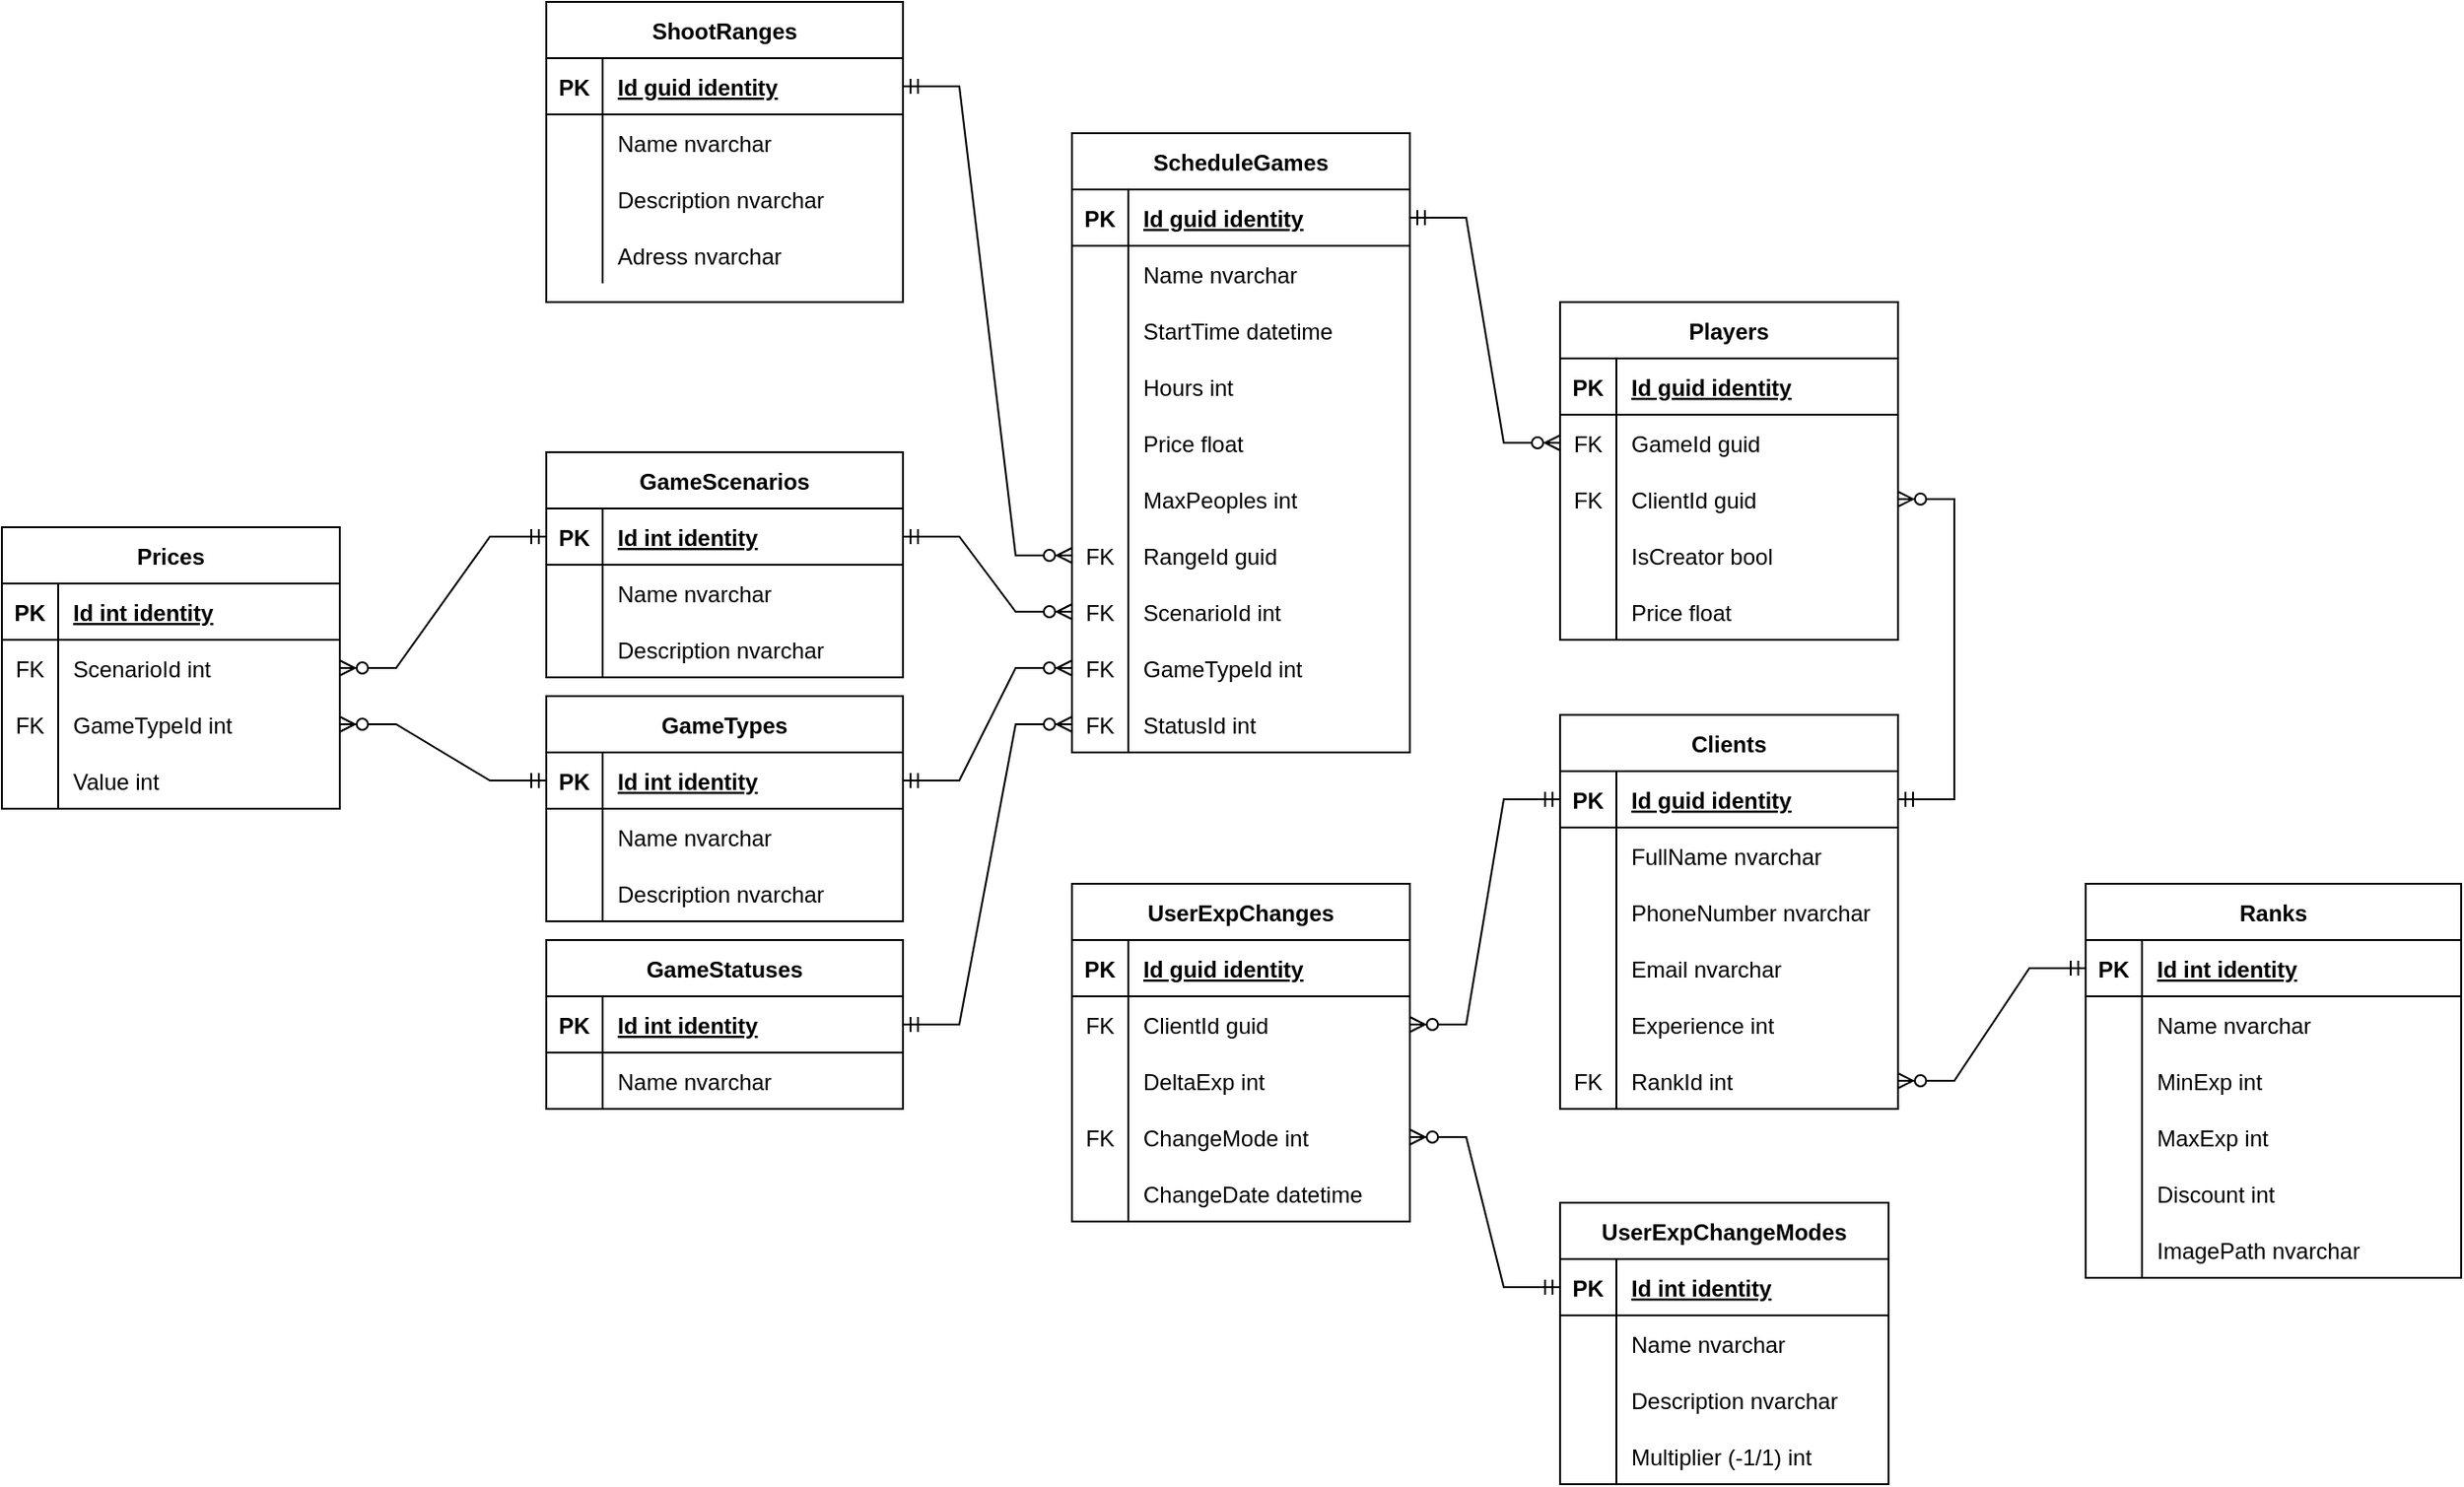 <mxfile version="20.7.4" type="device"><diagram id="R2lEEEUBdFMjLlhIrx00" name="Page-1"><mxGraphModel dx="1874" dy="503" grid="1" gridSize="10" guides="1" tooltips="1" connect="1" arrows="1" fold="1" page="1" pageScale="1" pageWidth="850" pageHeight="1100" math="0" shadow="0" extFonts="Permanent Marker^https://fonts.googleapis.com/css?family=Permanent+Marker"><root><mxCell id="0"/><mxCell id="1" parent="0"/><mxCell id="C-vyLk0tnHw3VtMMgP7b-23" value="ShootRanges" style="shape=table;startSize=30;container=1;collapsible=1;childLayout=tableLayout;fixedRows=1;rowLines=0;fontStyle=1;align=center;resizeLast=1;" parent="1" vertex="1"><mxGeometry x="-280" y="250" width="190" height="160" as="geometry"/></mxCell><mxCell id="C-vyLk0tnHw3VtMMgP7b-24" value="" style="shape=partialRectangle;collapsible=0;dropTarget=0;pointerEvents=0;fillColor=none;points=[[0,0.5],[1,0.5]];portConstraint=eastwest;top=0;left=0;right=0;bottom=1;" parent="C-vyLk0tnHw3VtMMgP7b-23" vertex="1"><mxGeometry y="30" width="190" height="30" as="geometry"/></mxCell><mxCell id="C-vyLk0tnHw3VtMMgP7b-25" value="PK" style="shape=partialRectangle;overflow=hidden;connectable=0;fillColor=none;top=0;left=0;bottom=0;right=0;fontStyle=1;" parent="C-vyLk0tnHw3VtMMgP7b-24" vertex="1"><mxGeometry width="30" height="30" as="geometry"><mxRectangle width="30" height="30" as="alternateBounds"/></mxGeometry></mxCell><mxCell id="C-vyLk0tnHw3VtMMgP7b-26" value="Id guid identity" style="shape=partialRectangle;overflow=hidden;connectable=0;fillColor=none;top=0;left=0;bottom=0;right=0;align=left;spacingLeft=6;fontStyle=5;" parent="C-vyLk0tnHw3VtMMgP7b-24" vertex="1"><mxGeometry x="30" width="160" height="30" as="geometry"><mxRectangle width="160" height="30" as="alternateBounds"/></mxGeometry></mxCell><mxCell id="C-vyLk0tnHw3VtMMgP7b-27" value="" style="shape=partialRectangle;collapsible=0;dropTarget=0;pointerEvents=0;fillColor=none;points=[[0,0.5],[1,0.5]];portConstraint=eastwest;top=0;left=0;right=0;bottom=0;" parent="C-vyLk0tnHw3VtMMgP7b-23" vertex="1"><mxGeometry y="60" width="190" height="30" as="geometry"/></mxCell><mxCell id="C-vyLk0tnHw3VtMMgP7b-28" value="" style="shape=partialRectangle;overflow=hidden;connectable=0;fillColor=none;top=0;left=0;bottom=0;right=0;" parent="C-vyLk0tnHw3VtMMgP7b-27" vertex="1"><mxGeometry width="30" height="30" as="geometry"><mxRectangle width="30" height="30" as="alternateBounds"/></mxGeometry></mxCell><mxCell id="C-vyLk0tnHw3VtMMgP7b-29" value="Name nvarchar" style="shape=partialRectangle;overflow=hidden;connectable=0;fillColor=none;top=0;left=0;bottom=0;right=0;align=left;spacingLeft=6;" parent="C-vyLk0tnHw3VtMMgP7b-27" vertex="1"><mxGeometry x="30" width="160" height="30" as="geometry"><mxRectangle width="160" height="30" as="alternateBounds"/></mxGeometry></mxCell><mxCell id="J1g8HtCoTDKcdCgr_iQi-102" value="" style="shape=partialRectangle;collapsible=0;dropTarget=0;pointerEvents=0;fillColor=none;points=[[0,0.5],[1,0.5]];portConstraint=eastwest;top=0;left=0;right=0;bottom=0;" parent="C-vyLk0tnHw3VtMMgP7b-23" vertex="1"><mxGeometry y="90" width="190" height="30" as="geometry"/></mxCell><mxCell id="J1g8HtCoTDKcdCgr_iQi-103" value="" style="shape=partialRectangle;overflow=hidden;connectable=0;fillColor=none;top=0;left=0;bottom=0;right=0;" parent="J1g8HtCoTDKcdCgr_iQi-102" vertex="1"><mxGeometry width="30" height="30" as="geometry"><mxRectangle width="30" height="30" as="alternateBounds"/></mxGeometry></mxCell><mxCell id="J1g8HtCoTDKcdCgr_iQi-104" value="Description nvarchar" style="shape=partialRectangle;overflow=hidden;connectable=0;fillColor=none;top=0;left=0;bottom=0;right=0;align=left;spacingLeft=6;" parent="J1g8HtCoTDKcdCgr_iQi-102" vertex="1"><mxGeometry x="30" width="160" height="30" as="geometry"><mxRectangle width="160" height="30" as="alternateBounds"/></mxGeometry></mxCell><mxCell id="wQDrHLu1GT8xE89UVd8l-1" value="" style="shape=partialRectangle;collapsible=0;dropTarget=0;pointerEvents=0;fillColor=none;points=[[0,0.5],[1,0.5]];portConstraint=eastwest;top=0;left=0;right=0;bottom=0;" parent="C-vyLk0tnHw3VtMMgP7b-23" vertex="1"><mxGeometry y="120" width="190" height="30" as="geometry"/></mxCell><mxCell id="wQDrHLu1GT8xE89UVd8l-2" value="" style="shape=partialRectangle;overflow=hidden;connectable=0;fillColor=none;top=0;left=0;bottom=0;right=0;" parent="wQDrHLu1GT8xE89UVd8l-1" vertex="1"><mxGeometry width="30" height="30" as="geometry"><mxRectangle width="30" height="30" as="alternateBounds"/></mxGeometry></mxCell><mxCell id="wQDrHLu1GT8xE89UVd8l-3" value="Adress nvarchar" style="shape=partialRectangle;overflow=hidden;connectable=0;fillColor=none;top=0;left=0;bottom=0;right=0;align=left;spacingLeft=6;" parent="wQDrHLu1GT8xE89UVd8l-1" vertex="1"><mxGeometry x="30" width="160" height="30" as="geometry"><mxRectangle width="160" height="30" as="alternateBounds"/></mxGeometry></mxCell><mxCell id="wQDrHLu1GT8xE89UVd8l-7" value="Clients" style="shape=table;startSize=30;container=1;collapsible=1;childLayout=tableLayout;fixedRows=1;rowLines=0;fontStyle=1;align=center;resizeLast=1;" parent="1" vertex="1"><mxGeometry x="260" y="630" width="180" height="210" as="geometry"/></mxCell><mxCell id="wQDrHLu1GT8xE89UVd8l-8" value="" style="shape=tableRow;horizontal=0;startSize=0;swimlaneHead=0;swimlaneBody=0;fillColor=none;collapsible=0;dropTarget=0;points=[[0,0.5],[1,0.5]];portConstraint=eastwest;top=0;left=0;right=0;bottom=1;" parent="wQDrHLu1GT8xE89UVd8l-7" vertex="1"><mxGeometry y="30" width="180" height="30" as="geometry"/></mxCell><mxCell id="wQDrHLu1GT8xE89UVd8l-9" value="PK" style="shape=partialRectangle;connectable=0;fillColor=none;top=0;left=0;bottom=0;right=0;fontStyle=1;overflow=hidden;" parent="wQDrHLu1GT8xE89UVd8l-8" vertex="1"><mxGeometry width="30" height="30" as="geometry"><mxRectangle width="30" height="30" as="alternateBounds"/></mxGeometry></mxCell><mxCell id="wQDrHLu1GT8xE89UVd8l-10" value="Id guid identity" style="shape=partialRectangle;connectable=0;fillColor=none;top=0;left=0;bottom=0;right=0;align=left;spacingLeft=6;fontStyle=5;overflow=hidden;" parent="wQDrHLu1GT8xE89UVd8l-8" vertex="1"><mxGeometry x="30" width="150" height="30" as="geometry"><mxRectangle width="150" height="30" as="alternateBounds"/></mxGeometry></mxCell><mxCell id="586gdZxbblw-acQjFou1-5" value="" style="shape=tableRow;horizontal=0;startSize=0;swimlaneHead=0;swimlaneBody=0;fillColor=none;collapsible=0;dropTarget=0;points=[[0,0.5],[1,0.5]];portConstraint=eastwest;top=0;left=0;right=0;bottom=0;" parent="wQDrHLu1GT8xE89UVd8l-7" vertex="1"><mxGeometry y="60" width="180" height="30" as="geometry"/></mxCell><mxCell id="586gdZxbblw-acQjFou1-6" value="" style="shape=partialRectangle;connectable=0;fillColor=none;top=0;left=0;bottom=0;right=0;editable=1;overflow=hidden;" parent="586gdZxbblw-acQjFou1-5" vertex="1"><mxGeometry width="30" height="30" as="geometry"><mxRectangle width="30" height="30" as="alternateBounds"/></mxGeometry></mxCell><mxCell id="586gdZxbblw-acQjFou1-7" value="FullName nvarchar" style="shape=partialRectangle;connectable=0;fillColor=none;top=0;left=0;bottom=0;right=0;align=left;spacingLeft=6;overflow=hidden;" parent="586gdZxbblw-acQjFou1-5" vertex="1"><mxGeometry x="30" width="150" height="30" as="geometry"><mxRectangle width="150" height="30" as="alternateBounds"/></mxGeometry></mxCell><mxCell id="wQDrHLu1GT8xE89UVd8l-14" value="" style="shape=tableRow;horizontal=0;startSize=0;swimlaneHead=0;swimlaneBody=0;fillColor=none;collapsible=0;dropTarget=0;points=[[0,0.5],[1,0.5]];portConstraint=eastwest;top=0;left=0;right=0;bottom=0;" parent="wQDrHLu1GT8xE89UVd8l-7" vertex="1"><mxGeometry y="90" width="180" height="30" as="geometry"/></mxCell><mxCell id="wQDrHLu1GT8xE89UVd8l-15" value="" style="shape=partialRectangle;connectable=0;fillColor=none;top=0;left=0;bottom=0;right=0;editable=1;overflow=hidden;" parent="wQDrHLu1GT8xE89UVd8l-14" vertex="1"><mxGeometry width="30" height="30" as="geometry"><mxRectangle width="30" height="30" as="alternateBounds"/></mxGeometry></mxCell><mxCell id="wQDrHLu1GT8xE89UVd8l-16" value="PhoneNumber nvarchar" style="shape=partialRectangle;connectable=0;fillColor=none;top=0;left=0;bottom=0;right=0;align=left;spacingLeft=6;overflow=hidden;" parent="wQDrHLu1GT8xE89UVd8l-14" vertex="1"><mxGeometry x="30" width="150" height="30" as="geometry"><mxRectangle width="150" height="30" as="alternateBounds"/></mxGeometry></mxCell><mxCell id="wQDrHLu1GT8xE89UVd8l-23" value="" style="shape=tableRow;horizontal=0;startSize=0;swimlaneHead=0;swimlaneBody=0;fillColor=none;collapsible=0;dropTarget=0;points=[[0,0.5],[1,0.5]];portConstraint=eastwest;top=0;left=0;right=0;bottom=0;" parent="wQDrHLu1GT8xE89UVd8l-7" vertex="1"><mxGeometry y="120" width="180" height="30" as="geometry"/></mxCell><mxCell id="wQDrHLu1GT8xE89UVd8l-24" value="" style="shape=partialRectangle;connectable=0;fillColor=none;top=0;left=0;bottom=0;right=0;editable=1;overflow=hidden;" parent="wQDrHLu1GT8xE89UVd8l-23" vertex="1"><mxGeometry width="30" height="30" as="geometry"><mxRectangle width="30" height="30" as="alternateBounds"/></mxGeometry></mxCell><mxCell id="wQDrHLu1GT8xE89UVd8l-25" value="Email nvarchar" style="shape=partialRectangle;connectable=0;fillColor=none;top=0;left=0;bottom=0;right=0;align=left;spacingLeft=6;overflow=hidden;" parent="wQDrHLu1GT8xE89UVd8l-23" vertex="1"><mxGeometry x="30" width="150" height="30" as="geometry"><mxRectangle width="150" height="30" as="alternateBounds"/></mxGeometry></mxCell><mxCell id="wQDrHLu1GT8xE89UVd8l-43" value="" style="shape=tableRow;horizontal=0;startSize=0;swimlaneHead=0;swimlaneBody=0;fillColor=none;collapsible=0;dropTarget=0;points=[[0,0.5],[1,0.5]];portConstraint=eastwest;top=0;left=0;right=0;bottom=0;" parent="wQDrHLu1GT8xE89UVd8l-7" vertex="1"><mxGeometry y="150" width="180" height="30" as="geometry"/></mxCell><mxCell id="wQDrHLu1GT8xE89UVd8l-44" value="" style="shape=partialRectangle;connectable=0;fillColor=none;top=0;left=0;bottom=0;right=0;editable=1;overflow=hidden;" parent="wQDrHLu1GT8xE89UVd8l-43" vertex="1"><mxGeometry width="30" height="30" as="geometry"><mxRectangle width="30" height="30" as="alternateBounds"/></mxGeometry></mxCell><mxCell id="wQDrHLu1GT8xE89UVd8l-45" value="Experience int" style="shape=partialRectangle;connectable=0;fillColor=none;top=0;left=0;bottom=0;right=0;align=left;spacingLeft=6;overflow=hidden;" parent="wQDrHLu1GT8xE89UVd8l-43" vertex="1"><mxGeometry x="30" width="150" height="30" as="geometry"><mxRectangle width="150" height="30" as="alternateBounds"/></mxGeometry></mxCell><mxCell id="wQDrHLu1GT8xE89UVd8l-20" value="" style="shape=tableRow;horizontal=0;startSize=0;swimlaneHead=0;swimlaneBody=0;fillColor=none;collapsible=0;dropTarget=0;points=[[0,0.5],[1,0.5]];portConstraint=eastwest;top=0;left=0;right=0;bottom=0;" parent="wQDrHLu1GT8xE89UVd8l-7" vertex="1"><mxGeometry y="180" width="180" height="30" as="geometry"/></mxCell><mxCell id="wQDrHLu1GT8xE89UVd8l-21" value="FK" style="shape=partialRectangle;connectable=0;fillColor=none;top=0;left=0;bottom=0;right=0;editable=1;overflow=hidden;" parent="wQDrHLu1GT8xE89UVd8l-20" vertex="1"><mxGeometry width="30" height="30" as="geometry"><mxRectangle width="30" height="30" as="alternateBounds"/></mxGeometry></mxCell><mxCell id="wQDrHLu1GT8xE89UVd8l-22" value="RankId int " style="shape=partialRectangle;connectable=0;fillColor=none;top=0;left=0;bottom=0;right=0;align=left;spacingLeft=6;overflow=hidden;" parent="wQDrHLu1GT8xE89UVd8l-20" vertex="1"><mxGeometry x="30" width="150" height="30" as="geometry"><mxRectangle width="150" height="30" as="alternateBounds"/></mxGeometry></mxCell><mxCell id="wQDrHLu1GT8xE89UVd8l-26" value="Ranks" style="shape=table;startSize=30;container=1;collapsible=1;childLayout=tableLayout;fixedRows=1;rowLines=0;fontStyle=1;align=center;resizeLast=1;" parent="1" vertex="1"><mxGeometry x="540" y="720" width="200" height="210" as="geometry"/></mxCell><mxCell id="wQDrHLu1GT8xE89UVd8l-27" value="" style="shape=tableRow;horizontal=0;startSize=0;swimlaneHead=0;swimlaneBody=0;fillColor=none;collapsible=0;dropTarget=0;points=[[0,0.5],[1,0.5]];portConstraint=eastwest;top=0;left=0;right=0;bottom=1;" parent="wQDrHLu1GT8xE89UVd8l-26" vertex="1"><mxGeometry y="30" width="200" height="30" as="geometry"/></mxCell><mxCell id="wQDrHLu1GT8xE89UVd8l-28" value="PK" style="shape=partialRectangle;connectable=0;fillColor=none;top=0;left=0;bottom=0;right=0;fontStyle=1;overflow=hidden;" parent="wQDrHLu1GT8xE89UVd8l-27" vertex="1"><mxGeometry width="30" height="30" as="geometry"><mxRectangle width="30" height="30" as="alternateBounds"/></mxGeometry></mxCell><mxCell id="wQDrHLu1GT8xE89UVd8l-29" value="Id int identity" style="shape=partialRectangle;connectable=0;fillColor=none;top=0;left=0;bottom=0;right=0;align=left;spacingLeft=6;fontStyle=5;overflow=hidden;" parent="wQDrHLu1GT8xE89UVd8l-27" vertex="1"><mxGeometry x="30" width="170" height="30" as="geometry"><mxRectangle width="170" height="30" as="alternateBounds"/></mxGeometry></mxCell><mxCell id="wQDrHLu1GT8xE89UVd8l-30" value="" style="shape=tableRow;horizontal=0;startSize=0;swimlaneHead=0;swimlaneBody=0;fillColor=none;collapsible=0;dropTarget=0;points=[[0,0.5],[1,0.5]];portConstraint=eastwest;top=0;left=0;right=0;bottom=0;" parent="wQDrHLu1GT8xE89UVd8l-26" vertex="1"><mxGeometry y="60" width="200" height="30" as="geometry"/></mxCell><mxCell id="wQDrHLu1GT8xE89UVd8l-31" value="" style="shape=partialRectangle;connectable=0;fillColor=none;top=0;left=0;bottom=0;right=0;editable=1;overflow=hidden;" parent="wQDrHLu1GT8xE89UVd8l-30" vertex="1"><mxGeometry width="30" height="30" as="geometry"><mxRectangle width="30" height="30" as="alternateBounds"/></mxGeometry></mxCell><mxCell id="wQDrHLu1GT8xE89UVd8l-32" value="Name nvarchar" style="shape=partialRectangle;connectable=0;fillColor=none;top=0;left=0;bottom=0;right=0;align=left;spacingLeft=6;overflow=hidden;" parent="wQDrHLu1GT8xE89UVd8l-30" vertex="1"><mxGeometry x="30" width="170" height="30" as="geometry"><mxRectangle width="170" height="30" as="alternateBounds"/></mxGeometry></mxCell><mxCell id="wQDrHLu1GT8xE89UVd8l-33" value="" style="shape=tableRow;horizontal=0;startSize=0;swimlaneHead=0;swimlaneBody=0;fillColor=none;collapsible=0;dropTarget=0;points=[[0,0.5],[1,0.5]];portConstraint=eastwest;top=0;left=0;right=0;bottom=0;" parent="wQDrHLu1GT8xE89UVd8l-26" vertex="1"><mxGeometry y="90" width="200" height="30" as="geometry"/></mxCell><mxCell id="wQDrHLu1GT8xE89UVd8l-34" value="" style="shape=partialRectangle;connectable=0;fillColor=none;top=0;left=0;bottom=0;right=0;editable=1;overflow=hidden;" parent="wQDrHLu1GT8xE89UVd8l-33" vertex="1"><mxGeometry width="30" height="30" as="geometry"><mxRectangle width="30" height="30" as="alternateBounds"/></mxGeometry></mxCell><mxCell id="wQDrHLu1GT8xE89UVd8l-35" value="MinExp int" style="shape=partialRectangle;connectable=0;fillColor=none;top=0;left=0;bottom=0;right=0;align=left;spacingLeft=6;overflow=hidden;" parent="wQDrHLu1GT8xE89UVd8l-33" vertex="1"><mxGeometry x="30" width="170" height="30" as="geometry"><mxRectangle width="170" height="30" as="alternateBounds"/></mxGeometry></mxCell><mxCell id="wQDrHLu1GT8xE89UVd8l-36" value="" style="shape=tableRow;horizontal=0;startSize=0;swimlaneHead=0;swimlaneBody=0;fillColor=none;collapsible=0;dropTarget=0;points=[[0,0.5],[1,0.5]];portConstraint=eastwest;top=0;left=0;right=0;bottom=0;" parent="wQDrHLu1GT8xE89UVd8l-26" vertex="1"><mxGeometry y="120" width="200" height="30" as="geometry"/></mxCell><mxCell id="wQDrHLu1GT8xE89UVd8l-37" value="" style="shape=partialRectangle;connectable=0;fillColor=none;top=0;left=0;bottom=0;right=0;editable=1;overflow=hidden;" parent="wQDrHLu1GT8xE89UVd8l-36" vertex="1"><mxGeometry width="30" height="30" as="geometry"><mxRectangle width="30" height="30" as="alternateBounds"/></mxGeometry></mxCell><mxCell id="wQDrHLu1GT8xE89UVd8l-38" value="MaxExp int" style="shape=partialRectangle;connectable=0;fillColor=none;top=0;left=0;bottom=0;right=0;align=left;spacingLeft=6;overflow=hidden;" parent="wQDrHLu1GT8xE89UVd8l-36" vertex="1"><mxGeometry x="30" width="170" height="30" as="geometry"><mxRectangle width="170" height="30" as="alternateBounds"/></mxGeometry></mxCell><mxCell id="wQDrHLu1GT8xE89UVd8l-39" value="" style="shape=tableRow;horizontal=0;startSize=0;swimlaneHead=0;swimlaneBody=0;fillColor=none;collapsible=0;dropTarget=0;points=[[0,0.5],[1,0.5]];portConstraint=eastwest;top=0;left=0;right=0;bottom=0;" parent="wQDrHLu1GT8xE89UVd8l-26" vertex="1"><mxGeometry y="150" width="200" height="30" as="geometry"/></mxCell><mxCell id="wQDrHLu1GT8xE89UVd8l-40" value="" style="shape=partialRectangle;connectable=0;fillColor=none;top=0;left=0;bottom=0;right=0;editable=1;overflow=hidden;" parent="wQDrHLu1GT8xE89UVd8l-39" vertex="1"><mxGeometry width="30" height="30" as="geometry"><mxRectangle width="30" height="30" as="alternateBounds"/></mxGeometry></mxCell><mxCell id="wQDrHLu1GT8xE89UVd8l-41" value="Discount int" style="shape=partialRectangle;connectable=0;fillColor=none;top=0;left=0;bottom=0;right=0;align=left;spacingLeft=6;overflow=hidden;" parent="wQDrHLu1GT8xE89UVd8l-39" vertex="1"><mxGeometry x="30" width="170" height="30" as="geometry"><mxRectangle width="170" height="30" as="alternateBounds"/></mxGeometry></mxCell><mxCell id="wQDrHLu1GT8xE89UVd8l-46" value="" style="shape=tableRow;horizontal=0;startSize=0;swimlaneHead=0;swimlaneBody=0;fillColor=none;collapsible=0;dropTarget=0;points=[[0,0.5],[1,0.5]];portConstraint=eastwest;top=0;left=0;right=0;bottom=0;" parent="wQDrHLu1GT8xE89UVd8l-26" vertex="1"><mxGeometry y="180" width="200" height="30" as="geometry"/></mxCell><mxCell id="wQDrHLu1GT8xE89UVd8l-47" value="" style="shape=partialRectangle;connectable=0;fillColor=none;top=0;left=0;bottom=0;right=0;editable=1;overflow=hidden;" parent="wQDrHLu1GT8xE89UVd8l-46" vertex="1"><mxGeometry width="30" height="30" as="geometry"><mxRectangle width="30" height="30" as="alternateBounds"/></mxGeometry></mxCell><mxCell id="wQDrHLu1GT8xE89UVd8l-48" value="ImagePath nvarchar" style="shape=partialRectangle;connectable=0;fillColor=none;top=0;left=0;bottom=0;right=0;align=left;spacingLeft=6;overflow=hidden;" parent="wQDrHLu1GT8xE89UVd8l-46" vertex="1"><mxGeometry x="30" width="170" height="30" as="geometry"><mxRectangle width="170" height="30" as="alternateBounds"/></mxGeometry></mxCell><mxCell id="wQDrHLu1GT8xE89UVd8l-42" value="" style="edgeStyle=entityRelationEdgeStyle;fontSize=12;html=1;endArrow=ERzeroToMany;startArrow=ERmandOne;rounded=0;entryX=1;entryY=0.5;entryDx=0;entryDy=0;exitX=0;exitY=0.5;exitDx=0;exitDy=0;" parent="1" source="wQDrHLu1GT8xE89UVd8l-27" target="wQDrHLu1GT8xE89UVd8l-20" edge="1"><mxGeometry width="100" height="100" relative="1" as="geometry"><mxPoint x="380" y="980" as="sourcePoint"/><mxPoint x="480" y="880" as="targetPoint"/></mxGeometry></mxCell><mxCell id="wQDrHLu1GT8xE89UVd8l-62" value="UserExpChanges" style="shape=table;startSize=30;container=1;collapsible=1;childLayout=tableLayout;fixedRows=1;rowLines=0;fontStyle=1;align=center;resizeLast=1;" parent="1" vertex="1"><mxGeometry y="720" width="180" height="180" as="geometry"/></mxCell><mxCell id="wQDrHLu1GT8xE89UVd8l-63" value="" style="shape=tableRow;horizontal=0;startSize=0;swimlaneHead=0;swimlaneBody=0;fillColor=none;collapsible=0;dropTarget=0;points=[[0,0.5],[1,0.5]];portConstraint=eastwest;top=0;left=0;right=0;bottom=1;" parent="wQDrHLu1GT8xE89UVd8l-62" vertex="1"><mxGeometry y="30" width="180" height="30" as="geometry"/></mxCell><mxCell id="wQDrHLu1GT8xE89UVd8l-64" value="PK" style="shape=partialRectangle;connectable=0;fillColor=none;top=0;left=0;bottom=0;right=0;fontStyle=1;overflow=hidden;" parent="wQDrHLu1GT8xE89UVd8l-63" vertex="1"><mxGeometry width="30" height="30" as="geometry"><mxRectangle width="30" height="30" as="alternateBounds"/></mxGeometry></mxCell><mxCell id="wQDrHLu1GT8xE89UVd8l-65" value="Id guid identity" style="shape=partialRectangle;connectable=0;fillColor=none;top=0;left=0;bottom=0;right=0;align=left;spacingLeft=6;fontStyle=5;overflow=hidden;" parent="wQDrHLu1GT8xE89UVd8l-63" vertex="1"><mxGeometry x="30" width="150" height="30" as="geometry"><mxRectangle width="150" height="30" as="alternateBounds"/></mxGeometry></mxCell><mxCell id="wQDrHLu1GT8xE89UVd8l-66" value="" style="shape=tableRow;horizontal=0;startSize=0;swimlaneHead=0;swimlaneBody=0;fillColor=none;collapsible=0;dropTarget=0;points=[[0,0.5],[1,0.5]];portConstraint=eastwest;top=0;left=0;right=0;bottom=0;" parent="wQDrHLu1GT8xE89UVd8l-62" vertex="1"><mxGeometry y="60" width="180" height="30" as="geometry"/></mxCell><mxCell id="wQDrHLu1GT8xE89UVd8l-67" value="FK" style="shape=partialRectangle;connectable=0;fillColor=none;top=0;left=0;bottom=0;right=0;editable=1;overflow=hidden;" parent="wQDrHLu1GT8xE89UVd8l-66" vertex="1"><mxGeometry width="30" height="30" as="geometry"><mxRectangle width="30" height="30" as="alternateBounds"/></mxGeometry></mxCell><mxCell id="wQDrHLu1GT8xE89UVd8l-68" value="ClientId guid" style="shape=partialRectangle;connectable=0;fillColor=none;top=0;left=0;bottom=0;right=0;align=left;spacingLeft=6;overflow=hidden;" parent="wQDrHLu1GT8xE89UVd8l-66" vertex="1"><mxGeometry x="30" width="150" height="30" as="geometry"><mxRectangle width="150" height="30" as="alternateBounds"/></mxGeometry></mxCell><mxCell id="wQDrHLu1GT8xE89UVd8l-69" value="" style="shape=tableRow;horizontal=0;startSize=0;swimlaneHead=0;swimlaneBody=0;fillColor=none;collapsible=0;dropTarget=0;points=[[0,0.5],[1,0.5]];portConstraint=eastwest;top=0;left=0;right=0;bottom=0;" parent="wQDrHLu1GT8xE89UVd8l-62" vertex="1"><mxGeometry y="90" width="180" height="30" as="geometry"/></mxCell><mxCell id="wQDrHLu1GT8xE89UVd8l-70" value="" style="shape=partialRectangle;connectable=0;fillColor=none;top=0;left=0;bottom=0;right=0;editable=1;overflow=hidden;" parent="wQDrHLu1GT8xE89UVd8l-69" vertex="1"><mxGeometry width="30" height="30" as="geometry"><mxRectangle width="30" height="30" as="alternateBounds"/></mxGeometry></mxCell><mxCell id="wQDrHLu1GT8xE89UVd8l-71" value="DeltaExp int" style="shape=partialRectangle;connectable=0;fillColor=none;top=0;left=0;bottom=0;right=0;align=left;spacingLeft=6;overflow=hidden;" parent="wQDrHLu1GT8xE89UVd8l-69" vertex="1"><mxGeometry x="30" width="150" height="30" as="geometry"><mxRectangle width="150" height="30" as="alternateBounds"/></mxGeometry></mxCell><mxCell id="wQDrHLu1GT8xE89UVd8l-72" value="" style="shape=tableRow;horizontal=0;startSize=0;swimlaneHead=0;swimlaneBody=0;fillColor=none;collapsible=0;dropTarget=0;points=[[0,0.5],[1,0.5]];portConstraint=eastwest;top=0;left=0;right=0;bottom=0;" parent="wQDrHLu1GT8xE89UVd8l-62" vertex="1"><mxGeometry y="120" width="180" height="30" as="geometry"/></mxCell><mxCell id="wQDrHLu1GT8xE89UVd8l-73" value="FK" style="shape=partialRectangle;connectable=0;fillColor=none;top=0;left=0;bottom=0;right=0;editable=1;overflow=hidden;" parent="wQDrHLu1GT8xE89UVd8l-72" vertex="1"><mxGeometry width="30" height="30" as="geometry"><mxRectangle width="30" height="30" as="alternateBounds"/></mxGeometry></mxCell><mxCell id="wQDrHLu1GT8xE89UVd8l-74" value="ChangeMode int" style="shape=partialRectangle;connectable=0;fillColor=none;top=0;left=0;bottom=0;right=0;align=left;spacingLeft=6;overflow=hidden;" parent="wQDrHLu1GT8xE89UVd8l-72" vertex="1"><mxGeometry x="30" width="150" height="30" as="geometry"><mxRectangle width="150" height="30" as="alternateBounds"/></mxGeometry></mxCell><mxCell id="wQDrHLu1GT8xE89UVd8l-75" value="" style="shape=tableRow;horizontal=0;startSize=0;swimlaneHead=0;swimlaneBody=0;fillColor=none;collapsible=0;dropTarget=0;points=[[0,0.5],[1,0.5]];portConstraint=eastwest;top=0;left=0;right=0;bottom=0;" parent="wQDrHLu1GT8xE89UVd8l-62" vertex="1"><mxGeometry y="150" width="180" height="30" as="geometry"/></mxCell><mxCell id="wQDrHLu1GT8xE89UVd8l-76" value="" style="shape=partialRectangle;connectable=0;fillColor=none;top=0;left=0;bottom=0;right=0;editable=1;overflow=hidden;" parent="wQDrHLu1GT8xE89UVd8l-75" vertex="1"><mxGeometry width="30" height="30" as="geometry"><mxRectangle width="30" height="30" as="alternateBounds"/></mxGeometry></mxCell><mxCell id="wQDrHLu1GT8xE89UVd8l-77" value="ChangeDate datetime" style="shape=partialRectangle;connectable=0;fillColor=none;top=0;left=0;bottom=0;right=0;align=left;spacingLeft=6;overflow=hidden;" parent="wQDrHLu1GT8xE89UVd8l-75" vertex="1"><mxGeometry x="30" width="150" height="30" as="geometry"><mxRectangle width="150" height="30" as="alternateBounds"/></mxGeometry></mxCell><mxCell id="wQDrHLu1GT8xE89UVd8l-78" value="" style="edgeStyle=entityRelationEdgeStyle;fontSize=12;html=1;endArrow=ERzeroToMany;startArrow=ERmandOne;rounded=0;entryX=1;entryY=0.5;entryDx=0;entryDy=0;exitX=0;exitY=0.5;exitDx=0;exitDy=0;" parent="1" source="wQDrHLu1GT8xE89UVd8l-8" target="wQDrHLu1GT8xE89UVd8l-66" edge="1"><mxGeometry width="100" height="100" relative="1" as="geometry"><mxPoint x="325" y="910" as="sourcePoint"/><mxPoint x="230" y="890" as="targetPoint"/></mxGeometry></mxCell><mxCell id="wQDrHLu1GT8xE89UVd8l-79" value="UserExpChangeModes" style="shape=table;startSize=30;container=1;collapsible=1;childLayout=tableLayout;fixedRows=1;rowLines=0;fontStyle=1;align=center;resizeLast=1;" parent="1" vertex="1"><mxGeometry x="260" y="890" width="175" height="150" as="geometry"/></mxCell><mxCell id="wQDrHLu1GT8xE89UVd8l-80" value="" style="shape=tableRow;horizontal=0;startSize=0;swimlaneHead=0;swimlaneBody=0;fillColor=none;collapsible=0;dropTarget=0;points=[[0,0.5],[1,0.5]];portConstraint=eastwest;top=0;left=0;right=0;bottom=1;" parent="wQDrHLu1GT8xE89UVd8l-79" vertex="1"><mxGeometry y="30" width="175" height="30" as="geometry"/></mxCell><mxCell id="wQDrHLu1GT8xE89UVd8l-81" value="PK" style="shape=partialRectangle;connectable=0;fillColor=none;top=0;left=0;bottom=0;right=0;fontStyle=1;overflow=hidden;" parent="wQDrHLu1GT8xE89UVd8l-80" vertex="1"><mxGeometry width="30" height="30" as="geometry"><mxRectangle width="30" height="30" as="alternateBounds"/></mxGeometry></mxCell><mxCell id="wQDrHLu1GT8xE89UVd8l-82" value="Id int identity" style="shape=partialRectangle;connectable=0;fillColor=none;top=0;left=0;bottom=0;right=0;align=left;spacingLeft=6;fontStyle=5;overflow=hidden;" parent="wQDrHLu1GT8xE89UVd8l-80" vertex="1"><mxGeometry x="30" width="145" height="30" as="geometry"><mxRectangle width="145" height="30" as="alternateBounds"/></mxGeometry></mxCell><mxCell id="wQDrHLu1GT8xE89UVd8l-83" value="" style="shape=tableRow;horizontal=0;startSize=0;swimlaneHead=0;swimlaneBody=0;fillColor=none;collapsible=0;dropTarget=0;points=[[0,0.5],[1,0.5]];portConstraint=eastwest;top=0;left=0;right=0;bottom=0;" parent="wQDrHLu1GT8xE89UVd8l-79" vertex="1"><mxGeometry y="60" width="175" height="30" as="geometry"/></mxCell><mxCell id="wQDrHLu1GT8xE89UVd8l-84" value="" style="shape=partialRectangle;connectable=0;fillColor=none;top=0;left=0;bottom=0;right=0;editable=1;overflow=hidden;" parent="wQDrHLu1GT8xE89UVd8l-83" vertex="1"><mxGeometry width="30" height="30" as="geometry"><mxRectangle width="30" height="30" as="alternateBounds"/></mxGeometry></mxCell><mxCell id="wQDrHLu1GT8xE89UVd8l-85" value="Name nvarchar" style="shape=partialRectangle;connectable=0;fillColor=none;top=0;left=0;bottom=0;right=0;align=left;spacingLeft=6;overflow=hidden;" parent="wQDrHLu1GT8xE89UVd8l-83" vertex="1"><mxGeometry x="30" width="145" height="30" as="geometry"><mxRectangle width="145" height="30" as="alternateBounds"/></mxGeometry></mxCell><mxCell id="wQDrHLu1GT8xE89UVd8l-86" value="" style="shape=tableRow;horizontal=0;startSize=0;swimlaneHead=0;swimlaneBody=0;fillColor=none;collapsible=0;dropTarget=0;points=[[0,0.5],[1,0.5]];portConstraint=eastwest;top=0;left=0;right=0;bottom=0;" parent="wQDrHLu1GT8xE89UVd8l-79" vertex="1"><mxGeometry y="90" width="175" height="30" as="geometry"/></mxCell><mxCell id="wQDrHLu1GT8xE89UVd8l-87" value="" style="shape=partialRectangle;connectable=0;fillColor=none;top=0;left=0;bottom=0;right=0;editable=1;overflow=hidden;" parent="wQDrHLu1GT8xE89UVd8l-86" vertex="1"><mxGeometry width="30" height="30" as="geometry"><mxRectangle width="30" height="30" as="alternateBounds"/></mxGeometry></mxCell><mxCell id="wQDrHLu1GT8xE89UVd8l-88" value="Description nvarchar" style="shape=partialRectangle;connectable=0;fillColor=none;top=0;left=0;bottom=0;right=0;align=left;spacingLeft=6;overflow=hidden;" parent="wQDrHLu1GT8xE89UVd8l-86" vertex="1"><mxGeometry x="30" width="145" height="30" as="geometry"><mxRectangle width="145" height="30" as="alternateBounds"/></mxGeometry></mxCell><mxCell id="wQDrHLu1GT8xE89UVd8l-89" value="" style="shape=tableRow;horizontal=0;startSize=0;swimlaneHead=0;swimlaneBody=0;fillColor=none;collapsible=0;dropTarget=0;points=[[0,0.5],[1,0.5]];portConstraint=eastwest;top=0;left=0;right=0;bottom=0;" parent="wQDrHLu1GT8xE89UVd8l-79" vertex="1"><mxGeometry y="120" width="175" height="30" as="geometry"/></mxCell><mxCell id="wQDrHLu1GT8xE89UVd8l-90" value="" style="shape=partialRectangle;connectable=0;fillColor=none;top=0;left=0;bottom=0;right=0;editable=1;overflow=hidden;" parent="wQDrHLu1GT8xE89UVd8l-89" vertex="1"><mxGeometry width="30" height="30" as="geometry"><mxRectangle width="30" height="30" as="alternateBounds"/></mxGeometry></mxCell><mxCell id="wQDrHLu1GT8xE89UVd8l-91" value="Multiplier (-1/1) int" style="shape=partialRectangle;connectable=0;fillColor=none;top=0;left=0;bottom=0;right=0;align=left;spacingLeft=6;overflow=hidden;" parent="wQDrHLu1GT8xE89UVd8l-89" vertex="1"><mxGeometry x="30" width="145" height="30" as="geometry"><mxRectangle width="145" height="30" as="alternateBounds"/></mxGeometry></mxCell><mxCell id="wQDrHLu1GT8xE89UVd8l-92" value="" style="edgeStyle=entityRelationEdgeStyle;fontSize=12;html=1;endArrow=ERzeroToMany;startArrow=ERmandOne;rounded=0;exitX=0;exitY=0.5;exitDx=0;exitDy=0;entryX=1;entryY=0.5;entryDx=0;entryDy=0;" parent="1" source="wQDrHLu1GT8xE89UVd8l-80" target="wQDrHLu1GT8xE89UVd8l-72" edge="1"><mxGeometry width="100" height="100" relative="1" as="geometry"><mxPoint x="550" y="865" as="sourcePoint"/><mxPoint x="170" y="845" as="targetPoint"/></mxGeometry></mxCell><mxCell id="wQDrHLu1GT8xE89UVd8l-93" value="GameScenarios" style="shape=table;startSize=30;container=1;collapsible=1;childLayout=tableLayout;fixedRows=1;rowLines=0;fontStyle=1;align=center;resizeLast=1;" parent="1" vertex="1"><mxGeometry x="-280" y="490" width="190" height="120" as="geometry"/></mxCell><mxCell id="wQDrHLu1GT8xE89UVd8l-94" value="" style="shape=tableRow;horizontal=0;startSize=0;swimlaneHead=0;swimlaneBody=0;fillColor=none;collapsible=0;dropTarget=0;points=[[0,0.5],[1,0.5]];portConstraint=eastwest;top=0;left=0;right=0;bottom=1;" parent="wQDrHLu1GT8xE89UVd8l-93" vertex="1"><mxGeometry y="30" width="190" height="30" as="geometry"/></mxCell><mxCell id="wQDrHLu1GT8xE89UVd8l-95" value="PK" style="shape=partialRectangle;connectable=0;fillColor=none;top=0;left=0;bottom=0;right=0;fontStyle=1;overflow=hidden;" parent="wQDrHLu1GT8xE89UVd8l-94" vertex="1"><mxGeometry width="30" height="30" as="geometry"><mxRectangle width="30" height="30" as="alternateBounds"/></mxGeometry></mxCell><mxCell id="wQDrHLu1GT8xE89UVd8l-96" value="Id int identity" style="shape=partialRectangle;connectable=0;fillColor=none;top=0;left=0;bottom=0;right=0;align=left;spacingLeft=6;fontStyle=5;overflow=hidden;" parent="wQDrHLu1GT8xE89UVd8l-94" vertex="1"><mxGeometry x="30" width="160" height="30" as="geometry"><mxRectangle width="160" height="30" as="alternateBounds"/></mxGeometry></mxCell><mxCell id="wQDrHLu1GT8xE89UVd8l-97" value="" style="shape=tableRow;horizontal=0;startSize=0;swimlaneHead=0;swimlaneBody=0;fillColor=none;collapsible=0;dropTarget=0;points=[[0,0.5],[1,0.5]];portConstraint=eastwest;top=0;left=0;right=0;bottom=0;" parent="wQDrHLu1GT8xE89UVd8l-93" vertex="1"><mxGeometry y="60" width="190" height="30" as="geometry"/></mxCell><mxCell id="wQDrHLu1GT8xE89UVd8l-98" value="" style="shape=partialRectangle;connectable=0;fillColor=none;top=0;left=0;bottom=0;right=0;editable=1;overflow=hidden;" parent="wQDrHLu1GT8xE89UVd8l-97" vertex="1"><mxGeometry width="30" height="30" as="geometry"><mxRectangle width="30" height="30" as="alternateBounds"/></mxGeometry></mxCell><mxCell id="wQDrHLu1GT8xE89UVd8l-99" value="Name nvarchar" style="shape=partialRectangle;connectable=0;fillColor=none;top=0;left=0;bottom=0;right=0;align=left;spacingLeft=6;overflow=hidden;" parent="wQDrHLu1GT8xE89UVd8l-97" vertex="1"><mxGeometry x="30" width="160" height="30" as="geometry"><mxRectangle width="160" height="30" as="alternateBounds"/></mxGeometry></mxCell><mxCell id="wQDrHLu1GT8xE89UVd8l-100" value="" style="shape=tableRow;horizontal=0;startSize=0;swimlaneHead=0;swimlaneBody=0;fillColor=none;collapsible=0;dropTarget=0;points=[[0,0.5],[1,0.5]];portConstraint=eastwest;top=0;left=0;right=0;bottom=0;" parent="wQDrHLu1GT8xE89UVd8l-93" vertex="1"><mxGeometry y="90" width="190" height="30" as="geometry"/></mxCell><mxCell id="wQDrHLu1GT8xE89UVd8l-101" value="" style="shape=partialRectangle;connectable=0;fillColor=none;top=0;left=0;bottom=0;right=0;editable=1;overflow=hidden;" parent="wQDrHLu1GT8xE89UVd8l-100" vertex="1"><mxGeometry width="30" height="30" as="geometry"><mxRectangle width="30" height="30" as="alternateBounds"/></mxGeometry></mxCell><mxCell id="wQDrHLu1GT8xE89UVd8l-102" value="Description nvarchar" style="shape=partialRectangle;connectable=0;fillColor=none;top=0;left=0;bottom=0;right=0;align=left;spacingLeft=6;overflow=hidden;" parent="wQDrHLu1GT8xE89UVd8l-100" vertex="1"><mxGeometry x="30" width="160" height="30" as="geometry"><mxRectangle width="160" height="30" as="alternateBounds"/></mxGeometry></mxCell><mxCell id="wQDrHLu1GT8xE89UVd8l-106" value="GameTypes" style="shape=table;startSize=30;container=1;collapsible=1;childLayout=tableLayout;fixedRows=1;rowLines=0;fontStyle=1;align=center;resizeLast=1;" parent="1" vertex="1"><mxGeometry x="-280" y="620" width="190" height="120" as="geometry"/></mxCell><mxCell id="wQDrHLu1GT8xE89UVd8l-107" value="" style="shape=tableRow;horizontal=0;startSize=0;swimlaneHead=0;swimlaneBody=0;fillColor=none;collapsible=0;dropTarget=0;points=[[0,0.5],[1,0.5]];portConstraint=eastwest;top=0;left=0;right=0;bottom=1;" parent="wQDrHLu1GT8xE89UVd8l-106" vertex="1"><mxGeometry y="30" width="190" height="30" as="geometry"/></mxCell><mxCell id="wQDrHLu1GT8xE89UVd8l-108" value="PK" style="shape=partialRectangle;connectable=0;fillColor=none;top=0;left=0;bottom=0;right=0;fontStyle=1;overflow=hidden;" parent="wQDrHLu1GT8xE89UVd8l-107" vertex="1"><mxGeometry width="30" height="30" as="geometry"><mxRectangle width="30" height="30" as="alternateBounds"/></mxGeometry></mxCell><mxCell id="wQDrHLu1GT8xE89UVd8l-109" value="Id int identity" style="shape=partialRectangle;connectable=0;fillColor=none;top=0;left=0;bottom=0;right=0;align=left;spacingLeft=6;fontStyle=5;overflow=hidden;" parent="wQDrHLu1GT8xE89UVd8l-107" vertex="1"><mxGeometry x="30" width="160" height="30" as="geometry"><mxRectangle width="160" height="30" as="alternateBounds"/></mxGeometry></mxCell><mxCell id="wQDrHLu1GT8xE89UVd8l-110" value="" style="shape=tableRow;horizontal=0;startSize=0;swimlaneHead=0;swimlaneBody=0;fillColor=none;collapsible=0;dropTarget=0;points=[[0,0.5],[1,0.5]];portConstraint=eastwest;top=0;left=0;right=0;bottom=0;" parent="wQDrHLu1GT8xE89UVd8l-106" vertex="1"><mxGeometry y="60" width="190" height="30" as="geometry"/></mxCell><mxCell id="wQDrHLu1GT8xE89UVd8l-111" value="" style="shape=partialRectangle;connectable=0;fillColor=none;top=0;left=0;bottom=0;right=0;editable=1;overflow=hidden;" parent="wQDrHLu1GT8xE89UVd8l-110" vertex="1"><mxGeometry width="30" height="30" as="geometry"><mxRectangle width="30" height="30" as="alternateBounds"/></mxGeometry></mxCell><mxCell id="wQDrHLu1GT8xE89UVd8l-112" value="Name nvarchar" style="shape=partialRectangle;connectable=0;fillColor=none;top=0;left=0;bottom=0;right=0;align=left;spacingLeft=6;overflow=hidden;" parent="wQDrHLu1GT8xE89UVd8l-110" vertex="1"><mxGeometry x="30" width="160" height="30" as="geometry"><mxRectangle width="160" height="30" as="alternateBounds"/></mxGeometry></mxCell><mxCell id="wQDrHLu1GT8xE89UVd8l-113" value="" style="shape=tableRow;horizontal=0;startSize=0;swimlaneHead=0;swimlaneBody=0;fillColor=none;collapsible=0;dropTarget=0;points=[[0,0.5],[1,0.5]];portConstraint=eastwest;top=0;left=0;right=0;bottom=0;" parent="wQDrHLu1GT8xE89UVd8l-106" vertex="1"><mxGeometry y="90" width="190" height="30" as="geometry"/></mxCell><mxCell id="wQDrHLu1GT8xE89UVd8l-114" value="" style="shape=partialRectangle;connectable=0;fillColor=none;top=0;left=0;bottom=0;right=0;editable=1;overflow=hidden;" parent="wQDrHLu1GT8xE89UVd8l-113" vertex="1"><mxGeometry width="30" height="30" as="geometry"><mxRectangle width="30" height="30" as="alternateBounds"/></mxGeometry></mxCell><mxCell id="wQDrHLu1GT8xE89UVd8l-115" value="Description nvarchar" style="shape=partialRectangle;connectable=0;fillColor=none;top=0;left=0;bottom=0;right=0;align=left;spacingLeft=6;overflow=hidden;" parent="wQDrHLu1GT8xE89UVd8l-113" vertex="1"><mxGeometry x="30" width="160" height="30" as="geometry"><mxRectangle width="160" height="30" as="alternateBounds"/></mxGeometry></mxCell><mxCell id="J1g8HtCoTDKcdCgr_iQi-1" value="SсheduleGames" style="shape=table;startSize=30;container=1;collapsible=1;childLayout=tableLayout;fixedRows=1;rowLines=0;fontStyle=1;align=center;resizeLast=1;" parent="1" vertex="1"><mxGeometry y="320" width="180" height="330" as="geometry"/></mxCell><mxCell id="J1g8HtCoTDKcdCgr_iQi-2" value="" style="shape=tableRow;horizontal=0;startSize=0;swimlaneHead=0;swimlaneBody=0;fillColor=none;collapsible=0;dropTarget=0;points=[[0,0.5],[1,0.5]];portConstraint=eastwest;top=0;left=0;right=0;bottom=1;" parent="J1g8HtCoTDKcdCgr_iQi-1" vertex="1"><mxGeometry y="30" width="180" height="30" as="geometry"/></mxCell><mxCell id="J1g8HtCoTDKcdCgr_iQi-3" value="PK" style="shape=partialRectangle;connectable=0;fillColor=none;top=0;left=0;bottom=0;right=0;fontStyle=1;overflow=hidden;" parent="J1g8HtCoTDKcdCgr_iQi-2" vertex="1"><mxGeometry width="30" height="30" as="geometry"><mxRectangle width="30" height="30" as="alternateBounds"/></mxGeometry></mxCell><mxCell id="J1g8HtCoTDKcdCgr_iQi-4" value="Id guid identity" style="shape=partialRectangle;connectable=0;fillColor=none;top=0;left=0;bottom=0;right=0;align=left;spacingLeft=6;fontStyle=5;overflow=hidden;" parent="J1g8HtCoTDKcdCgr_iQi-2" vertex="1"><mxGeometry x="30" width="150" height="30" as="geometry"><mxRectangle width="150" height="30" as="alternateBounds"/></mxGeometry></mxCell><mxCell id="J1g8HtCoTDKcdCgr_iQi-5" value="" style="shape=tableRow;horizontal=0;startSize=0;swimlaneHead=0;swimlaneBody=0;fillColor=none;collapsible=0;dropTarget=0;points=[[0,0.5],[1,0.5]];portConstraint=eastwest;top=0;left=0;right=0;bottom=0;" parent="J1g8HtCoTDKcdCgr_iQi-1" vertex="1"><mxGeometry y="60" width="180" height="30" as="geometry"/></mxCell><mxCell id="J1g8HtCoTDKcdCgr_iQi-6" value="" style="shape=partialRectangle;connectable=0;fillColor=none;top=0;left=0;bottom=0;right=0;editable=1;overflow=hidden;" parent="J1g8HtCoTDKcdCgr_iQi-5" vertex="1"><mxGeometry width="30" height="30" as="geometry"><mxRectangle width="30" height="30" as="alternateBounds"/></mxGeometry></mxCell><mxCell id="J1g8HtCoTDKcdCgr_iQi-7" value="Name nvarchar" style="shape=partialRectangle;connectable=0;fillColor=none;top=0;left=0;bottom=0;right=0;align=left;spacingLeft=6;overflow=hidden;" parent="J1g8HtCoTDKcdCgr_iQi-5" vertex="1"><mxGeometry x="30" width="150" height="30" as="geometry"><mxRectangle width="150" height="30" as="alternateBounds"/></mxGeometry></mxCell><mxCell id="J1g8HtCoTDKcdCgr_iQi-67" value="" style="shape=tableRow;horizontal=0;startSize=0;swimlaneHead=0;swimlaneBody=0;fillColor=none;collapsible=0;dropTarget=0;points=[[0,0.5],[1,0.5]];portConstraint=eastwest;top=0;left=0;right=0;bottom=0;" parent="J1g8HtCoTDKcdCgr_iQi-1" vertex="1"><mxGeometry y="90" width="180" height="30" as="geometry"/></mxCell><mxCell id="J1g8HtCoTDKcdCgr_iQi-68" value="" style="shape=partialRectangle;connectable=0;fillColor=none;top=0;left=0;bottom=0;right=0;editable=1;overflow=hidden;" parent="J1g8HtCoTDKcdCgr_iQi-67" vertex="1"><mxGeometry width="30" height="30" as="geometry"><mxRectangle width="30" height="30" as="alternateBounds"/></mxGeometry></mxCell><mxCell id="J1g8HtCoTDKcdCgr_iQi-69" value="StartTime datetime" style="shape=partialRectangle;connectable=0;fillColor=none;top=0;left=0;bottom=0;right=0;align=left;spacingLeft=6;overflow=hidden;" parent="J1g8HtCoTDKcdCgr_iQi-67" vertex="1"><mxGeometry x="30" width="150" height="30" as="geometry"><mxRectangle width="150" height="30" as="alternateBounds"/></mxGeometry></mxCell><mxCell id="J1g8HtCoTDKcdCgr_iQi-70" value="" style="shape=tableRow;horizontal=0;startSize=0;swimlaneHead=0;swimlaneBody=0;fillColor=none;collapsible=0;dropTarget=0;points=[[0,0.5],[1,0.5]];portConstraint=eastwest;top=0;left=0;right=0;bottom=0;" parent="J1g8HtCoTDKcdCgr_iQi-1" vertex="1"><mxGeometry y="120" width="180" height="30" as="geometry"/></mxCell><mxCell id="J1g8HtCoTDKcdCgr_iQi-71" value="" style="shape=partialRectangle;connectable=0;fillColor=none;top=0;left=0;bottom=0;right=0;editable=1;overflow=hidden;" parent="J1g8HtCoTDKcdCgr_iQi-70" vertex="1"><mxGeometry width="30" height="30" as="geometry"><mxRectangle width="30" height="30" as="alternateBounds"/></mxGeometry></mxCell><mxCell id="J1g8HtCoTDKcdCgr_iQi-72" value="Hours int" style="shape=partialRectangle;connectable=0;fillColor=none;top=0;left=0;bottom=0;right=0;align=left;spacingLeft=6;overflow=hidden;" parent="J1g8HtCoTDKcdCgr_iQi-70" vertex="1"><mxGeometry x="30" width="150" height="30" as="geometry"><mxRectangle width="150" height="30" as="alternateBounds"/></mxGeometry></mxCell><mxCell id="J1g8HtCoTDKcdCgr_iQi-88" value="" style="shape=tableRow;horizontal=0;startSize=0;swimlaneHead=0;swimlaneBody=0;fillColor=none;collapsible=0;dropTarget=0;points=[[0,0.5],[1,0.5]];portConstraint=eastwest;top=0;left=0;right=0;bottom=0;" parent="J1g8HtCoTDKcdCgr_iQi-1" vertex="1"><mxGeometry y="150" width="180" height="30" as="geometry"/></mxCell><mxCell id="J1g8HtCoTDKcdCgr_iQi-89" value="" style="shape=partialRectangle;connectable=0;fillColor=none;top=0;left=0;bottom=0;right=0;editable=1;overflow=hidden;" parent="J1g8HtCoTDKcdCgr_iQi-88" vertex="1"><mxGeometry width="30" height="30" as="geometry"><mxRectangle width="30" height="30" as="alternateBounds"/></mxGeometry></mxCell><mxCell id="J1g8HtCoTDKcdCgr_iQi-90" value="Price float" style="shape=partialRectangle;connectable=0;fillColor=none;top=0;left=0;bottom=0;right=0;align=left;spacingLeft=6;overflow=hidden;" parent="J1g8HtCoTDKcdCgr_iQi-88" vertex="1"><mxGeometry x="30" width="150" height="30" as="geometry"><mxRectangle width="150" height="30" as="alternateBounds"/></mxGeometry></mxCell><mxCell id="Ga4XKL6HpkBkgyjyzzhn-34" value="" style="shape=tableRow;horizontal=0;startSize=0;swimlaneHead=0;swimlaneBody=0;fillColor=none;collapsible=0;dropTarget=0;points=[[0,0.5],[1,0.5]];portConstraint=eastwest;top=0;left=0;right=0;bottom=0;" parent="J1g8HtCoTDKcdCgr_iQi-1" vertex="1"><mxGeometry y="180" width="180" height="30" as="geometry"/></mxCell><mxCell id="Ga4XKL6HpkBkgyjyzzhn-35" value="" style="shape=partialRectangle;connectable=0;fillColor=none;top=0;left=0;bottom=0;right=0;editable=1;overflow=hidden;" parent="Ga4XKL6HpkBkgyjyzzhn-34" vertex="1"><mxGeometry width="30" height="30" as="geometry"><mxRectangle width="30" height="30" as="alternateBounds"/></mxGeometry></mxCell><mxCell id="Ga4XKL6HpkBkgyjyzzhn-36" value="MaxPeoples int" style="shape=partialRectangle;connectable=0;fillColor=none;top=0;left=0;bottom=0;right=0;align=left;spacingLeft=6;overflow=hidden;" parent="Ga4XKL6HpkBkgyjyzzhn-34" vertex="1"><mxGeometry x="30" width="150" height="30" as="geometry"><mxRectangle width="150" height="30" as="alternateBounds"/></mxGeometry></mxCell><mxCell id="J1g8HtCoTDKcdCgr_iQi-43" value="" style="shape=tableRow;horizontal=0;startSize=0;swimlaneHead=0;swimlaneBody=0;fillColor=none;collapsible=0;dropTarget=0;points=[[0,0.5],[1,0.5]];portConstraint=eastwest;top=0;left=0;right=0;bottom=0;" parent="J1g8HtCoTDKcdCgr_iQi-1" vertex="1"><mxGeometry y="210" width="180" height="30" as="geometry"/></mxCell><mxCell id="J1g8HtCoTDKcdCgr_iQi-44" value="FK" style="shape=partialRectangle;connectable=0;fillColor=none;top=0;left=0;bottom=0;right=0;editable=1;overflow=hidden;" parent="J1g8HtCoTDKcdCgr_iQi-43" vertex="1"><mxGeometry width="30" height="30" as="geometry"><mxRectangle width="30" height="30" as="alternateBounds"/></mxGeometry></mxCell><mxCell id="J1g8HtCoTDKcdCgr_iQi-45" value="RangeId guid" style="shape=partialRectangle;connectable=0;fillColor=none;top=0;left=0;bottom=0;right=0;align=left;spacingLeft=6;overflow=hidden;" parent="J1g8HtCoTDKcdCgr_iQi-43" vertex="1"><mxGeometry x="30" width="150" height="30" as="geometry"><mxRectangle width="150" height="30" as="alternateBounds"/></mxGeometry></mxCell><mxCell id="J1g8HtCoTDKcdCgr_iQi-46" value="" style="shape=tableRow;horizontal=0;startSize=0;swimlaneHead=0;swimlaneBody=0;fillColor=none;collapsible=0;dropTarget=0;points=[[0,0.5],[1,0.5]];portConstraint=eastwest;top=0;left=0;right=0;bottom=0;" parent="J1g8HtCoTDKcdCgr_iQi-1" vertex="1"><mxGeometry y="240" width="180" height="30" as="geometry"/></mxCell><mxCell id="J1g8HtCoTDKcdCgr_iQi-47" value="FK" style="shape=partialRectangle;connectable=0;fillColor=none;top=0;left=0;bottom=0;right=0;editable=1;overflow=hidden;" parent="J1g8HtCoTDKcdCgr_iQi-46" vertex="1"><mxGeometry width="30" height="30" as="geometry"><mxRectangle width="30" height="30" as="alternateBounds"/></mxGeometry></mxCell><mxCell id="J1g8HtCoTDKcdCgr_iQi-48" value="ScenarioId int" style="shape=partialRectangle;connectable=0;fillColor=none;top=0;left=0;bottom=0;right=0;align=left;spacingLeft=6;overflow=hidden;" parent="J1g8HtCoTDKcdCgr_iQi-46" vertex="1"><mxGeometry x="30" width="150" height="30" as="geometry"><mxRectangle width="150" height="30" as="alternateBounds"/></mxGeometry></mxCell><mxCell id="J1g8HtCoTDKcdCgr_iQi-28" value="" style="shape=tableRow;horizontal=0;startSize=0;swimlaneHead=0;swimlaneBody=0;fillColor=none;collapsible=0;dropTarget=0;points=[[0,0.5],[1,0.5]];portConstraint=eastwest;top=0;left=0;right=0;bottom=0;" parent="J1g8HtCoTDKcdCgr_iQi-1" vertex="1"><mxGeometry y="270" width="180" height="30" as="geometry"/></mxCell><mxCell id="J1g8HtCoTDKcdCgr_iQi-29" value="FK" style="shape=partialRectangle;connectable=0;fillColor=none;top=0;left=0;bottom=0;right=0;editable=1;overflow=hidden;" parent="J1g8HtCoTDKcdCgr_iQi-28" vertex="1"><mxGeometry width="30" height="30" as="geometry"><mxRectangle width="30" height="30" as="alternateBounds"/></mxGeometry></mxCell><mxCell id="J1g8HtCoTDKcdCgr_iQi-30" value="GameTypeId int" style="shape=partialRectangle;connectable=0;fillColor=none;top=0;left=0;bottom=0;right=0;align=left;spacingLeft=6;overflow=hidden;" parent="J1g8HtCoTDKcdCgr_iQi-28" vertex="1"><mxGeometry x="30" width="150" height="30" as="geometry"><mxRectangle width="150" height="30" as="alternateBounds"/></mxGeometry></mxCell><mxCell id="J1g8HtCoTDKcdCgr_iQi-11" value="" style="shape=tableRow;horizontal=0;startSize=0;swimlaneHead=0;swimlaneBody=0;fillColor=none;collapsible=0;dropTarget=0;points=[[0,0.5],[1,0.5]];portConstraint=eastwest;top=0;left=0;right=0;bottom=0;" parent="J1g8HtCoTDKcdCgr_iQi-1" vertex="1"><mxGeometry y="300" width="180" height="30" as="geometry"/></mxCell><mxCell id="J1g8HtCoTDKcdCgr_iQi-12" value="FK" style="shape=partialRectangle;connectable=0;fillColor=none;top=0;left=0;bottom=0;right=0;editable=1;overflow=hidden;" parent="J1g8HtCoTDKcdCgr_iQi-11" vertex="1"><mxGeometry width="30" height="30" as="geometry"><mxRectangle width="30" height="30" as="alternateBounds"/></mxGeometry></mxCell><mxCell id="J1g8HtCoTDKcdCgr_iQi-13" value="StatusId int" style="shape=partialRectangle;connectable=0;fillColor=none;top=0;left=0;bottom=0;right=0;align=left;spacingLeft=6;overflow=hidden;" parent="J1g8HtCoTDKcdCgr_iQi-11" vertex="1"><mxGeometry x="30" width="150" height="30" as="geometry"><mxRectangle width="150" height="30" as="alternateBounds"/></mxGeometry></mxCell><mxCell id="J1g8HtCoTDKcdCgr_iQi-14" value="GameStatuses" style="shape=table;startSize=30;container=1;collapsible=1;childLayout=tableLayout;fixedRows=1;rowLines=0;fontStyle=1;align=center;resizeLast=1;" parent="1" vertex="1"><mxGeometry x="-280" y="750" width="190" height="90" as="geometry"/></mxCell><mxCell id="J1g8HtCoTDKcdCgr_iQi-15" value="" style="shape=tableRow;horizontal=0;startSize=0;swimlaneHead=0;swimlaneBody=0;fillColor=none;collapsible=0;dropTarget=0;points=[[0,0.5],[1,0.5]];portConstraint=eastwest;top=0;left=0;right=0;bottom=1;" parent="J1g8HtCoTDKcdCgr_iQi-14" vertex="1"><mxGeometry y="30" width="190" height="30" as="geometry"/></mxCell><mxCell id="J1g8HtCoTDKcdCgr_iQi-16" value="PK" style="shape=partialRectangle;connectable=0;fillColor=none;top=0;left=0;bottom=0;right=0;fontStyle=1;overflow=hidden;" parent="J1g8HtCoTDKcdCgr_iQi-15" vertex="1"><mxGeometry width="30" height="30" as="geometry"><mxRectangle width="30" height="30" as="alternateBounds"/></mxGeometry></mxCell><mxCell id="J1g8HtCoTDKcdCgr_iQi-17" value="Id int identity" style="shape=partialRectangle;connectable=0;fillColor=none;top=0;left=0;bottom=0;right=0;align=left;spacingLeft=6;fontStyle=5;overflow=hidden;" parent="J1g8HtCoTDKcdCgr_iQi-15" vertex="1"><mxGeometry x="30" width="160" height="30" as="geometry"><mxRectangle width="160" height="30" as="alternateBounds"/></mxGeometry></mxCell><mxCell id="J1g8HtCoTDKcdCgr_iQi-18" value="" style="shape=tableRow;horizontal=0;startSize=0;swimlaneHead=0;swimlaneBody=0;fillColor=none;collapsible=0;dropTarget=0;points=[[0,0.5],[1,0.5]];portConstraint=eastwest;top=0;left=0;right=0;bottom=0;" parent="J1g8HtCoTDKcdCgr_iQi-14" vertex="1"><mxGeometry y="60" width="190" height="30" as="geometry"/></mxCell><mxCell id="J1g8HtCoTDKcdCgr_iQi-19" value="" style="shape=partialRectangle;connectable=0;fillColor=none;top=0;left=0;bottom=0;right=0;editable=1;overflow=hidden;" parent="J1g8HtCoTDKcdCgr_iQi-18" vertex="1"><mxGeometry width="30" height="30" as="geometry"><mxRectangle width="30" height="30" as="alternateBounds"/></mxGeometry></mxCell><mxCell id="J1g8HtCoTDKcdCgr_iQi-20" value="Name nvarchar" style="shape=partialRectangle;connectable=0;fillColor=none;top=0;left=0;bottom=0;right=0;align=left;spacingLeft=6;overflow=hidden;" parent="J1g8HtCoTDKcdCgr_iQi-18" vertex="1"><mxGeometry x="30" width="160" height="30" as="geometry"><mxRectangle width="160" height="30" as="alternateBounds"/></mxGeometry></mxCell><mxCell id="J1g8HtCoTDKcdCgr_iQi-27" value="" style="edgeStyle=entityRelationEdgeStyle;fontSize=12;html=1;endArrow=ERzeroToMany;startArrow=ERmandOne;rounded=0;exitX=1;exitY=0.5;exitDx=0;exitDy=0;entryX=0;entryY=0.5;entryDx=0;entryDy=0;" parent="1" source="J1g8HtCoTDKcdCgr_iQi-15" target="J1g8HtCoTDKcdCgr_iQi-11" edge="1"><mxGeometry width="100" height="100" relative="1" as="geometry"><mxPoint x="-50" y="850" as="sourcePoint"/><mxPoint x="50" y="750" as="targetPoint"/></mxGeometry></mxCell><mxCell id="J1g8HtCoTDKcdCgr_iQi-31" value="" style="edgeStyle=entityRelationEdgeStyle;fontSize=12;html=1;endArrow=ERzeroToMany;startArrow=ERmandOne;rounded=0;exitX=1;exitY=0.5;exitDx=0;exitDy=0;entryX=0;entryY=0.5;entryDx=0;entryDy=0;" parent="1" source="wQDrHLu1GT8xE89UVd8l-107" target="J1g8HtCoTDKcdCgr_iQi-28" edge="1"><mxGeometry width="100" height="100" relative="1" as="geometry"><mxPoint x="160" y="660" as="sourcePoint"/><mxPoint x="280" y="670" as="targetPoint"/></mxGeometry></mxCell><mxCell id="J1g8HtCoTDKcdCgr_iQi-49" value="" style="edgeStyle=entityRelationEdgeStyle;fontSize=12;html=1;endArrow=ERzeroToMany;startArrow=ERmandOne;rounded=0;exitX=1;exitY=0.5;exitDx=0;exitDy=0;entryX=0;entryY=0.5;entryDx=0;entryDy=0;" parent="1" source="wQDrHLu1GT8xE89UVd8l-94" target="J1g8HtCoTDKcdCgr_iQi-46" edge="1"><mxGeometry width="100" height="100" relative="1" as="geometry"><mxPoint x="-80" y="675" as="sourcePoint"/><mxPoint x="-20" y="600" as="targetPoint"/></mxGeometry></mxCell><mxCell id="J1g8HtCoTDKcdCgr_iQi-50" value="" style="edgeStyle=entityRelationEdgeStyle;fontSize=12;html=1;endArrow=ERzeroToMany;startArrow=ERmandOne;rounded=0;exitX=1;exitY=0.5;exitDx=0;exitDy=0;entryX=0;entryY=0.5;entryDx=0;entryDy=0;" parent="1" source="C-vyLk0tnHw3VtMMgP7b-24" target="J1g8HtCoTDKcdCgr_iQi-43" edge="1"><mxGeometry width="100" height="100" relative="1" as="geometry"><mxPoint x="-70" y="685" as="sourcePoint"/><mxPoint x="20" y="645" as="targetPoint"/></mxGeometry></mxCell><mxCell id="J1g8HtCoTDKcdCgr_iQi-51" value="Players" style="shape=table;startSize=30;container=1;collapsible=1;childLayout=tableLayout;fixedRows=1;rowLines=0;fontStyle=1;align=center;resizeLast=1;" parent="1" vertex="1"><mxGeometry x="260" y="410" width="180" height="180" as="geometry"><mxRectangle x="260" y="410" width="80" height="30" as="alternateBounds"/></mxGeometry></mxCell><mxCell id="J1g8HtCoTDKcdCgr_iQi-52" value="" style="shape=tableRow;horizontal=0;startSize=0;swimlaneHead=0;swimlaneBody=0;fillColor=none;collapsible=0;dropTarget=0;points=[[0,0.5],[1,0.5]];portConstraint=eastwest;top=0;left=0;right=0;bottom=1;" parent="J1g8HtCoTDKcdCgr_iQi-51" vertex="1"><mxGeometry y="30" width="180" height="30" as="geometry"/></mxCell><mxCell id="J1g8HtCoTDKcdCgr_iQi-53" value="PK" style="shape=partialRectangle;connectable=0;fillColor=none;top=0;left=0;bottom=0;right=0;fontStyle=1;overflow=hidden;" parent="J1g8HtCoTDKcdCgr_iQi-52" vertex="1"><mxGeometry width="30" height="30" as="geometry"><mxRectangle width="30" height="30" as="alternateBounds"/></mxGeometry></mxCell><mxCell id="J1g8HtCoTDKcdCgr_iQi-54" value="Id guid identity" style="shape=partialRectangle;connectable=0;fillColor=none;top=0;left=0;bottom=0;right=0;align=left;spacingLeft=6;fontStyle=5;overflow=hidden;" parent="J1g8HtCoTDKcdCgr_iQi-52" vertex="1"><mxGeometry x="30" width="150" height="30" as="geometry"><mxRectangle width="150" height="30" as="alternateBounds"/></mxGeometry></mxCell><mxCell id="J1g8HtCoTDKcdCgr_iQi-55" value="" style="shape=tableRow;horizontal=0;startSize=0;swimlaneHead=0;swimlaneBody=0;fillColor=none;collapsible=0;dropTarget=0;points=[[0,0.5],[1,0.5]];portConstraint=eastwest;top=0;left=0;right=0;bottom=0;" parent="J1g8HtCoTDKcdCgr_iQi-51" vertex="1"><mxGeometry y="60" width="180" height="30" as="geometry"/></mxCell><mxCell id="J1g8HtCoTDKcdCgr_iQi-56" value="FK" style="shape=partialRectangle;connectable=0;fillColor=none;top=0;left=0;bottom=0;right=0;editable=1;overflow=hidden;" parent="J1g8HtCoTDKcdCgr_iQi-55" vertex="1"><mxGeometry width="30" height="30" as="geometry"><mxRectangle width="30" height="30" as="alternateBounds"/></mxGeometry></mxCell><mxCell id="J1g8HtCoTDKcdCgr_iQi-57" value="GameId guid" style="shape=partialRectangle;connectable=0;fillColor=none;top=0;left=0;bottom=0;right=0;align=left;spacingLeft=6;overflow=hidden;" parent="J1g8HtCoTDKcdCgr_iQi-55" vertex="1"><mxGeometry x="30" width="150" height="30" as="geometry"><mxRectangle width="150" height="30" as="alternateBounds"/></mxGeometry></mxCell><mxCell id="J1g8HtCoTDKcdCgr_iQi-58" value="" style="shape=tableRow;horizontal=0;startSize=0;swimlaneHead=0;swimlaneBody=0;fillColor=none;collapsible=0;dropTarget=0;points=[[0,0.5],[1,0.5]];portConstraint=eastwest;top=0;left=0;right=0;bottom=0;" parent="J1g8HtCoTDKcdCgr_iQi-51" vertex="1"><mxGeometry y="90" width="180" height="30" as="geometry"/></mxCell><mxCell id="J1g8HtCoTDKcdCgr_iQi-59" value="FK" style="shape=partialRectangle;connectable=0;fillColor=none;top=0;left=0;bottom=0;right=0;editable=1;overflow=hidden;" parent="J1g8HtCoTDKcdCgr_iQi-58" vertex="1"><mxGeometry width="30" height="30" as="geometry"><mxRectangle width="30" height="30" as="alternateBounds"/></mxGeometry></mxCell><mxCell id="J1g8HtCoTDKcdCgr_iQi-60" value="ClientId guid" style="shape=partialRectangle;connectable=0;fillColor=none;top=0;left=0;bottom=0;right=0;align=left;spacingLeft=6;overflow=hidden;" parent="J1g8HtCoTDKcdCgr_iQi-58" vertex="1"><mxGeometry x="30" width="150" height="30" as="geometry"><mxRectangle width="150" height="30" as="alternateBounds"/></mxGeometry></mxCell><mxCell id="586gdZxbblw-acQjFou1-11" value="" style="shape=tableRow;horizontal=0;startSize=0;swimlaneHead=0;swimlaneBody=0;fillColor=none;collapsible=0;dropTarget=0;points=[[0,0.5],[1,0.5]];portConstraint=eastwest;top=0;left=0;right=0;bottom=0;" parent="J1g8HtCoTDKcdCgr_iQi-51" vertex="1"><mxGeometry y="120" width="180" height="30" as="geometry"/></mxCell><mxCell id="586gdZxbblw-acQjFou1-12" value="" style="shape=partialRectangle;connectable=0;fillColor=none;top=0;left=0;bottom=0;right=0;editable=1;overflow=hidden;" parent="586gdZxbblw-acQjFou1-11" vertex="1"><mxGeometry width="30" height="30" as="geometry"><mxRectangle width="30" height="30" as="alternateBounds"/></mxGeometry></mxCell><mxCell id="586gdZxbblw-acQjFou1-13" value="IsCreator bool" style="shape=partialRectangle;connectable=0;fillColor=none;top=0;left=0;bottom=0;right=0;align=left;spacingLeft=6;overflow=hidden;" parent="586gdZxbblw-acQjFou1-11" vertex="1"><mxGeometry x="30" width="150" height="30" as="geometry"><mxRectangle width="150" height="30" as="alternateBounds"/></mxGeometry></mxCell><mxCell id="2r3H9njZb7dC5QIwG0yO-1" value="" style="shape=tableRow;horizontal=0;startSize=0;swimlaneHead=0;swimlaneBody=0;fillColor=none;collapsible=0;dropTarget=0;points=[[0,0.5],[1,0.5]];portConstraint=eastwest;top=0;left=0;right=0;bottom=0;" parent="J1g8HtCoTDKcdCgr_iQi-51" vertex="1"><mxGeometry y="150" width="180" height="30" as="geometry"/></mxCell><mxCell id="2r3H9njZb7dC5QIwG0yO-2" value="" style="shape=partialRectangle;connectable=0;fillColor=none;top=0;left=0;bottom=0;right=0;editable=1;overflow=hidden;" parent="2r3H9njZb7dC5QIwG0yO-1" vertex="1"><mxGeometry width="30" height="30" as="geometry"><mxRectangle width="30" height="30" as="alternateBounds"/></mxGeometry></mxCell><mxCell id="2r3H9njZb7dC5QIwG0yO-3" value="Price float" style="shape=partialRectangle;connectable=0;fillColor=none;top=0;left=0;bottom=0;right=0;align=left;spacingLeft=6;overflow=hidden;" parent="2r3H9njZb7dC5QIwG0yO-1" vertex="1"><mxGeometry x="30" width="150" height="30" as="geometry"><mxRectangle width="150" height="30" as="alternateBounds"/></mxGeometry></mxCell><mxCell id="J1g8HtCoTDKcdCgr_iQi-73" value="" style="edgeStyle=entityRelationEdgeStyle;fontSize=12;html=1;endArrow=ERzeroToMany;startArrow=ERmandOne;rounded=0;exitX=1;exitY=0.5;exitDx=0;exitDy=0;entryX=0;entryY=0.5;entryDx=0;entryDy=0;" parent="1" source="J1g8HtCoTDKcdCgr_iQi-2" target="J1g8HtCoTDKcdCgr_iQi-55" edge="1"><mxGeometry width="100" height="100" relative="1" as="geometry"><mxPoint x="80" y="500" as="sourcePoint"/><mxPoint x="170" y="570" as="targetPoint"/></mxGeometry></mxCell><mxCell id="J1g8HtCoTDKcdCgr_iQi-74" value="" style="edgeStyle=entityRelationEdgeStyle;fontSize=12;html=1;endArrow=ERzeroToMany;startArrow=ERmandOne;rounded=0;exitX=1;exitY=0.5;exitDx=0;exitDy=0;entryX=1;entryY=0.5;entryDx=0;entryDy=0;" parent="1" source="wQDrHLu1GT8xE89UVd8l-8" target="J1g8HtCoTDKcdCgr_iQi-58" edge="1"><mxGeometry width="100" height="100" relative="1" as="geometry"><mxPoint x="580" y="550" as="sourcePoint"/><mxPoint x="540" y="590" as="targetPoint"/></mxGeometry></mxCell><mxCell id="J1g8HtCoTDKcdCgr_iQi-75" value="Prices" style="shape=table;startSize=30;container=1;collapsible=1;childLayout=tableLayout;fixedRows=1;rowLines=0;fontStyle=1;align=center;resizeLast=1;" parent="1" vertex="1"><mxGeometry x="-570" y="530" width="180" height="150" as="geometry"/></mxCell><mxCell id="J1g8HtCoTDKcdCgr_iQi-76" value="" style="shape=tableRow;horizontal=0;startSize=0;swimlaneHead=0;swimlaneBody=0;fillColor=none;collapsible=0;dropTarget=0;points=[[0,0.5],[1,0.5]];portConstraint=eastwest;top=0;left=0;right=0;bottom=1;" parent="J1g8HtCoTDKcdCgr_iQi-75" vertex="1"><mxGeometry y="30" width="180" height="30" as="geometry"/></mxCell><mxCell id="J1g8HtCoTDKcdCgr_iQi-77" value="PK" style="shape=partialRectangle;connectable=0;fillColor=none;top=0;left=0;bottom=0;right=0;fontStyle=1;overflow=hidden;" parent="J1g8HtCoTDKcdCgr_iQi-76" vertex="1"><mxGeometry width="30" height="30" as="geometry"><mxRectangle width="30" height="30" as="alternateBounds"/></mxGeometry></mxCell><mxCell id="J1g8HtCoTDKcdCgr_iQi-78" value="Id int identity" style="shape=partialRectangle;connectable=0;fillColor=none;top=0;left=0;bottom=0;right=0;align=left;spacingLeft=6;fontStyle=5;overflow=hidden;" parent="J1g8HtCoTDKcdCgr_iQi-76" vertex="1"><mxGeometry x="30" width="150" height="30" as="geometry"><mxRectangle width="150" height="30" as="alternateBounds"/></mxGeometry></mxCell><mxCell id="J1g8HtCoTDKcdCgr_iQi-82" value="" style="shape=tableRow;horizontal=0;startSize=0;swimlaneHead=0;swimlaneBody=0;fillColor=none;collapsible=0;dropTarget=0;points=[[0,0.5],[1,0.5]];portConstraint=eastwest;top=0;left=0;right=0;bottom=0;" parent="J1g8HtCoTDKcdCgr_iQi-75" vertex="1"><mxGeometry y="60" width="180" height="30" as="geometry"/></mxCell><mxCell id="J1g8HtCoTDKcdCgr_iQi-83" value="FK" style="shape=partialRectangle;connectable=0;fillColor=none;top=0;left=0;bottom=0;right=0;editable=1;overflow=hidden;" parent="J1g8HtCoTDKcdCgr_iQi-82" vertex="1"><mxGeometry width="30" height="30" as="geometry"><mxRectangle width="30" height="30" as="alternateBounds"/></mxGeometry></mxCell><mxCell id="J1g8HtCoTDKcdCgr_iQi-84" value="ScenarioId int" style="shape=partialRectangle;connectable=0;fillColor=none;top=0;left=0;bottom=0;right=0;align=left;spacingLeft=6;overflow=hidden;" parent="J1g8HtCoTDKcdCgr_iQi-82" vertex="1"><mxGeometry x="30" width="150" height="30" as="geometry"><mxRectangle width="150" height="30" as="alternateBounds"/></mxGeometry></mxCell><mxCell id="J1g8HtCoTDKcdCgr_iQi-97" value="" style="shape=tableRow;horizontal=0;startSize=0;swimlaneHead=0;swimlaneBody=0;fillColor=none;collapsible=0;dropTarget=0;points=[[0,0.5],[1,0.5]];portConstraint=eastwest;top=0;left=0;right=0;bottom=0;" parent="J1g8HtCoTDKcdCgr_iQi-75" vertex="1"><mxGeometry y="90" width="180" height="30" as="geometry"/></mxCell><mxCell id="J1g8HtCoTDKcdCgr_iQi-98" value="FK" style="shape=partialRectangle;connectable=0;fillColor=none;top=0;left=0;bottom=0;right=0;editable=1;overflow=hidden;" parent="J1g8HtCoTDKcdCgr_iQi-97" vertex="1"><mxGeometry width="30" height="30" as="geometry"><mxRectangle width="30" height="30" as="alternateBounds"/></mxGeometry></mxCell><mxCell id="J1g8HtCoTDKcdCgr_iQi-99" value="GameTypeId int" style="shape=partialRectangle;connectable=0;fillColor=none;top=0;left=0;bottom=0;right=0;align=left;spacingLeft=6;overflow=hidden;" parent="J1g8HtCoTDKcdCgr_iQi-97" vertex="1"><mxGeometry x="30" width="150" height="30" as="geometry"><mxRectangle width="150" height="30" as="alternateBounds"/></mxGeometry></mxCell><mxCell id="J1g8HtCoTDKcdCgr_iQi-94" value="" style="shape=tableRow;horizontal=0;startSize=0;swimlaneHead=0;swimlaneBody=0;fillColor=none;collapsible=0;dropTarget=0;points=[[0,0.5],[1,0.5]];portConstraint=eastwest;top=0;left=0;right=0;bottom=0;" parent="J1g8HtCoTDKcdCgr_iQi-75" vertex="1"><mxGeometry y="120" width="180" height="30" as="geometry"/></mxCell><mxCell id="J1g8HtCoTDKcdCgr_iQi-95" value="" style="shape=partialRectangle;connectable=0;fillColor=none;top=0;left=0;bottom=0;right=0;editable=1;overflow=hidden;" parent="J1g8HtCoTDKcdCgr_iQi-94" vertex="1"><mxGeometry width="30" height="30" as="geometry"><mxRectangle width="30" height="30" as="alternateBounds"/></mxGeometry></mxCell><mxCell id="J1g8HtCoTDKcdCgr_iQi-96" value="Value int" style="shape=partialRectangle;connectable=0;fillColor=none;top=0;left=0;bottom=0;right=0;align=left;spacingLeft=6;overflow=hidden;" parent="J1g8HtCoTDKcdCgr_iQi-94" vertex="1"><mxGeometry x="30" width="150" height="30" as="geometry"><mxRectangle width="150" height="30" as="alternateBounds"/></mxGeometry></mxCell><mxCell id="J1g8HtCoTDKcdCgr_iQi-100" value="" style="edgeStyle=entityRelationEdgeStyle;fontSize=12;html=1;endArrow=ERzeroToMany;startArrow=ERmandOne;rounded=0;exitX=0;exitY=0.5;exitDx=0;exitDy=0;entryX=1;entryY=0.5;entryDx=0;entryDy=0;" parent="1" source="wQDrHLu1GT8xE89UVd8l-94" target="J1g8HtCoTDKcdCgr_iQi-82" edge="1"><mxGeometry x="-1" y="-351" width="100" height="100" relative="1" as="geometry"><mxPoint x="-490" y="500" as="sourcePoint"/><mxPoint x="-400" y="580" as="targetPoint"/><mxPoint x="-350" y="-326" as="offset"/></mxGeometry></mxCell><mxCell id="J1g8HtCoTDKcdCgr_iQi-101" value="" style="edgeStyle=entityRelationEdgeStyle;fontSize=12;html=1;endArrow=ERzeroToMany;startArrow=ERmandOne;rounded=0;exitX=0;exitY=0.5;exitDx=0;exitDy=0;entryX=1;entryY=0.5;entryDx=0;entryDy=0;" parent="1" source="wQDrHLu1GT8xE89UVd8l-107" target="J1g8HtCoTDKcdCgr_iQi-97" edge="1"><mxGeometry x="-1" y="-351" width="100" height="100" relative="1" as="geometry"><mxPoint x="-270" y="545" as="sourcePoint"/><mxPoint x="-450" y="990" as="targetPoint"/><mxPoint x="-350" y="-326" as="offset"/></mxGeometry></mxCell></root></mxGraphModel></diagram></mxfile>